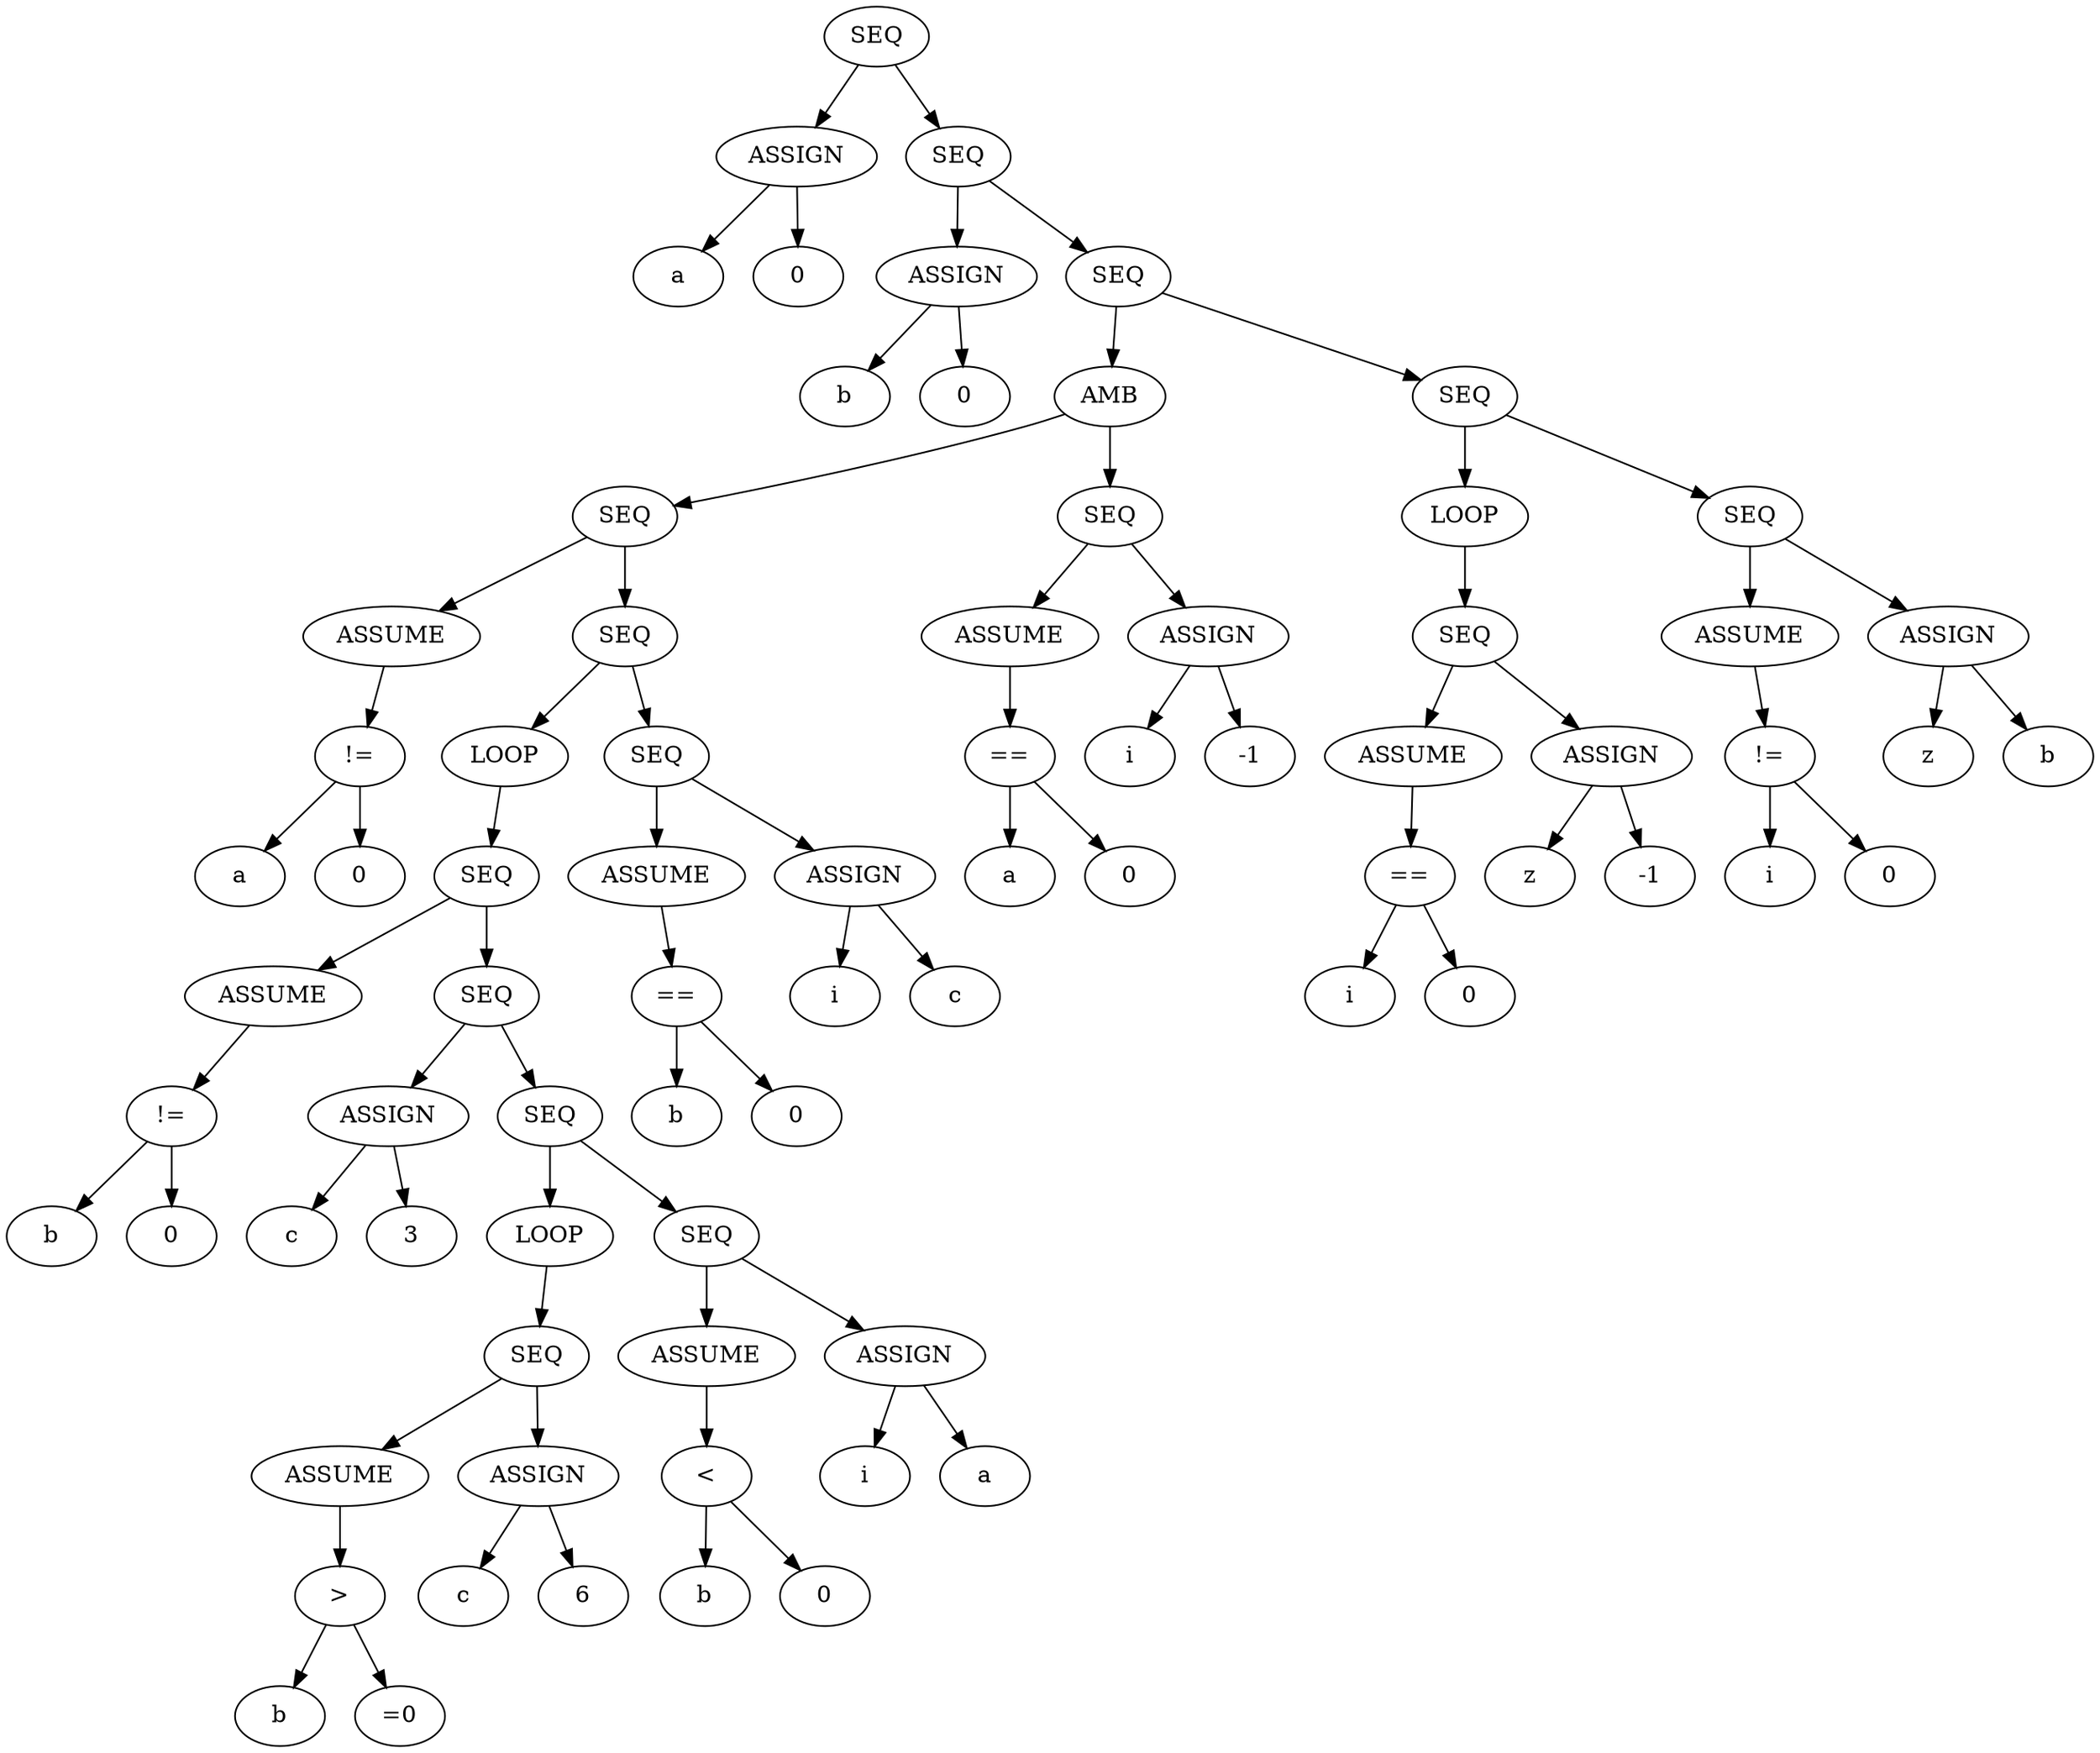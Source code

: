 // combinedwhile
digraph {
	0 [label=SEQ]
	1 [label=ASSIGN]
	2 [label=a]
	1 -> 2
	3 [label=0]
	1 -> 3
	0 -> 1
	4 [label=SEQ]
	5 [label=ASSIGN]
	6 [label=b]
	5 -> 6
	7 [label=0]
	5 -> 7
	4 -> 5
	8 [label=SEQ]
	9 [label=AMB]
	10 [label=SEQ]
	11 [label=ASSUME]
	12 [label="!="]
	13 [label=a]
	12 -> 13
	14 [label=0]
	12 -> 14
	11 -> 12
	10 -> 11
	15 [label=SEQ]
	16 [label=LOOP]
	17 [label=SEQ]
	18 [label=ASSUME]
	19 [label="!="]
	20 [label=b]
	19 -> 20
	21 [label=0]
	19 -> 21
	18 -> 19
	17 -> 18
	22 [label=SEQ]
	23 [label=ASSIGN]
	24 [label=c]
	23 -> 24
	25 [label=3]
	23 -> 25
	22 -> 23
	26 [label=SEQ]
	27 [label=LOOP]
	28 [label=SEQ]
	29 [label=ASSUME]
	30 [label=">"]
	31 [label=b]
	30 -> 31
	32 [label="=0"]
	30 -> 32
	29 -> 30
	28 -> 29
	33 [label=ASSIGN]
	34 [label=c]
	33 -> 34
	35 [label=6]
	33 -> 35
	28 -> 33
	27 -> 28
	26 -> 27
	36 [label=SEQ]
	37 [label=ASSUME]
	38 [label="<"]
	39 [label=b]
	38 -> 39
	40 [label=0]
	38 -> 40
	37 -> 38
	36 -> 37
	41 [label=ASSIGN]
	42 [label=i]
	41 -> 42
	43 [label=a]
	41 -> 43
	36 -> 41
	26 -> 36
	22 -> 26
	17 -> 22
	16 -> 17
	15 -> 16
	44 [label=SEQ]
	45 [label=ASSUME]
	46 [label="=="]
	47 [label=b]
	46 -> 47
	48 [label=0]
	46 -> 48
	45 -> 46
	44 -> 45
	49 [label=ASSIGN]
	50 [label=i]
	49 -> 50
	51 [label=c]
	49 -> 51
	44 -> 49
	15 -> 44
	10 -> 15
	9 -> 10
	52 [label=SEQ]
	53 [label=ASSUME]
	54 [label="=="]
	55 [label=a]
	54 -> 55
	56 [label=0]
	54 -> 56
	53 -> 54
	52 -> 53
	57 [label=ASSIGN]
	58 [label=i]
	57 -> 58
	59 [label=-1]
	57 -> 59
	52 -> 57
	9 -> 52
	8 -> 9
	60 [label=SEQ]
	61 [label=LOOP]
	62 [label=SEQ]
	63 [label=ASSUME]
	64 [label="=="]
	65 [label=i]
	64 -> 65
	66 [label=0]
	64 -> 66
	63 -> 64
	62 -> 63
	67 [label=ASSIGN]
	68 [label=z]
	67 -> 68
	69 [label=-1]
	67 -> 69
	62 -> 67
	61 -> 62
	60 -> 61
	70 [label=SEQ]
	71 [label=ASSUME]
	72 [label="!="]
	73 [label=i]
	72 -> 73
	74 [label=0]
	72 -> 74
	71 -> 72
	70 -> 71
	75 [label=ASSIGN]
	76 [label=z]
	75 -> 76
	77 [label=b]
	75 -> 77
	70 -> 75
	60 -> 70
	8 -> 60
	4 -> 8
	0 -> 4
}
